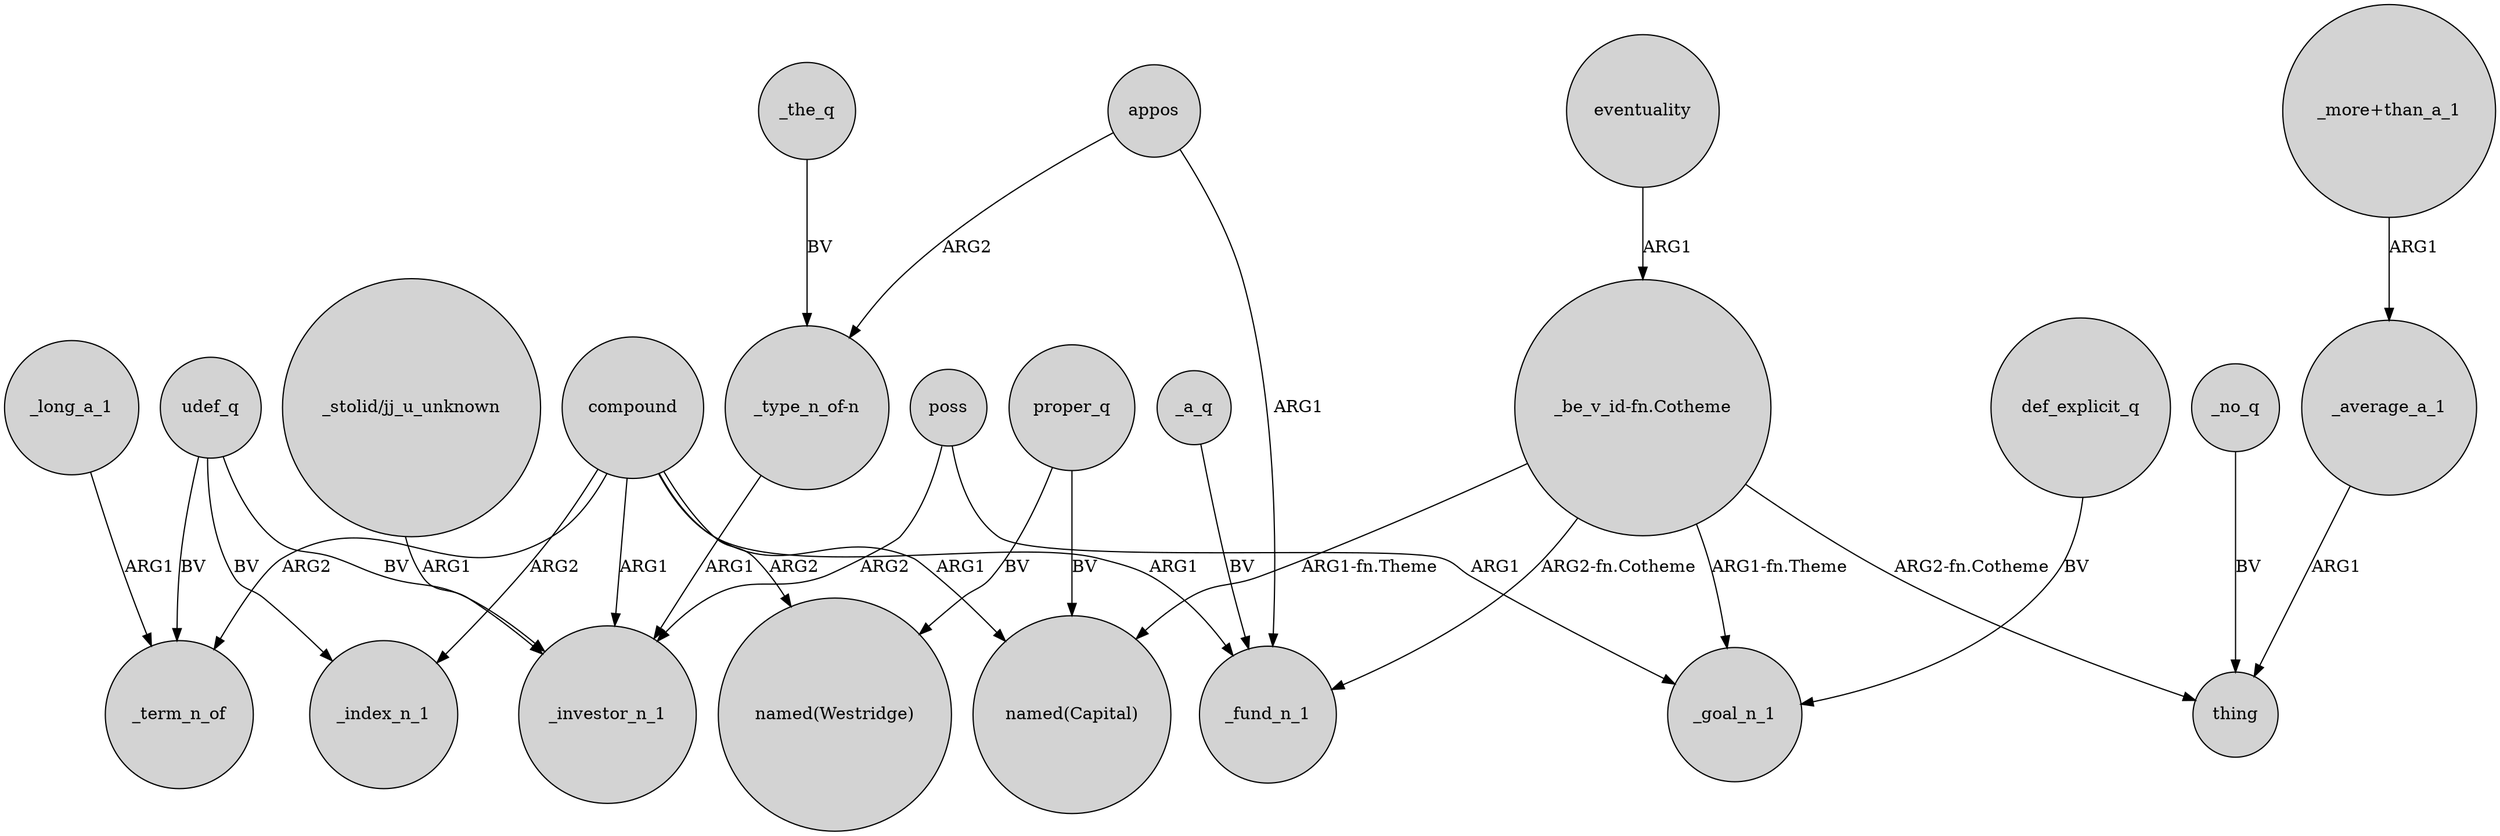 digraph {
	node [shape=circle style=filled]
	compound -> _fund_n_1 [label=ARG1]
	udef_q -> _term_n_of [label=BV]
	_a_q -> _fund_n_1 [label=BV]
	"_type_n_of-n" -> _investor_n_1 [label=ARG1]
	compound -> "named(Westridge)" [label=ARG2]
	compound -> _term_n_of [label=ARG2]
	appos -> _fund_n_1 [label=ARG1]
	proper_q -> "named(Westridge)" [label=BV]
	proper_q -> "named(Capital)" [label=BV]
	_long_a_1 -> _term_n_of [label=ARG1]
	udef_q -> _index_n_1 [label=BV]
	"_be_v_id-fn.Cotheme" -> _fund_n_1 [label="ARG2-fn.Cotheme"]
	def_explicit_q -> _goal_n_1 [label=BV]
	"_be_v_id-fn.Cotheme" -> "named(Capital)" [label="ARG1-fn.Theme"]
	_no_q -> thing [label=BV]
	poss -> _goal_n_1 [label=ARG1]
	"_be_v_id-fn.Cotheme" -> _goal_n_1 [label="ARG1-fn.Theme"]
	poss -> _investor_n_1 [label=ARG2]
	eventuality -> "_be_v_id-fn.Cotheme" [label=ARG1]
	"_more+than_a_1" -> _average_a_1 [label=ARG1]
	compound -> _investor_n_1 [label=ARG1]
	compound -> _index_n_1 [label=ARG2]
	_the_q -> "_type_n_of-n" [label=BV]
	"_stolid/jj_u_unknown" -> _investor_n_1 [label=ARG1]
	"_be_v_id-fn.Cotheme" -> thing [label="ARG2-fn.Cotheme"]
	udef_q -> _investor_n_1 [label=BV]
	compound -> "named(Capital)" [label=ARG1]
	appos -> "_type_n_of-n" [label=ARG2]
	_average_a_1 -> thing [label=ARG1]
}
